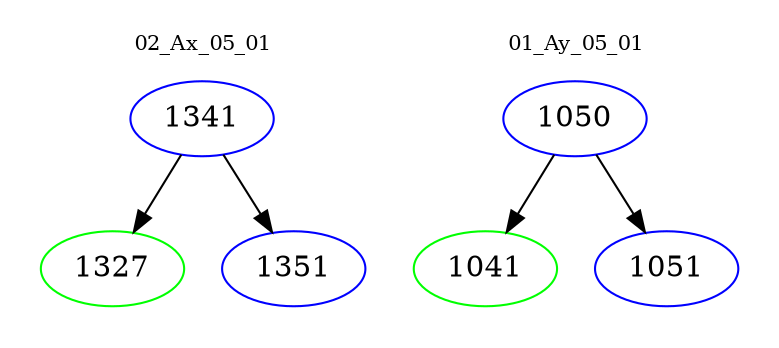 digraph{
subgraph cluster_0 {
color = white
label = "02_Ax_05_01";
fontsize=10;
T0_1341 [label="1341", color="blue"]
T0_1341 -> T0_1327 [color="black"]
T0_1327 [label="1327", color="green"]
T0_1341 -> T0_1351 [color="black"]
T0_1351 [label="1351", color="blue"]
}
subgraph cluster_1 {
color = white
label = "01_Ay_05_01";
fontsize=10;
T1_1050 [label="1050", color="blue"]
T1_1050 -> T1_1041 [color="black"]
T1_1041 [label="1041", color="green"]
T1_1050 -> T1_1051 [color="black"]
T1_1051 [label="1051", color="blue"]
}
}
